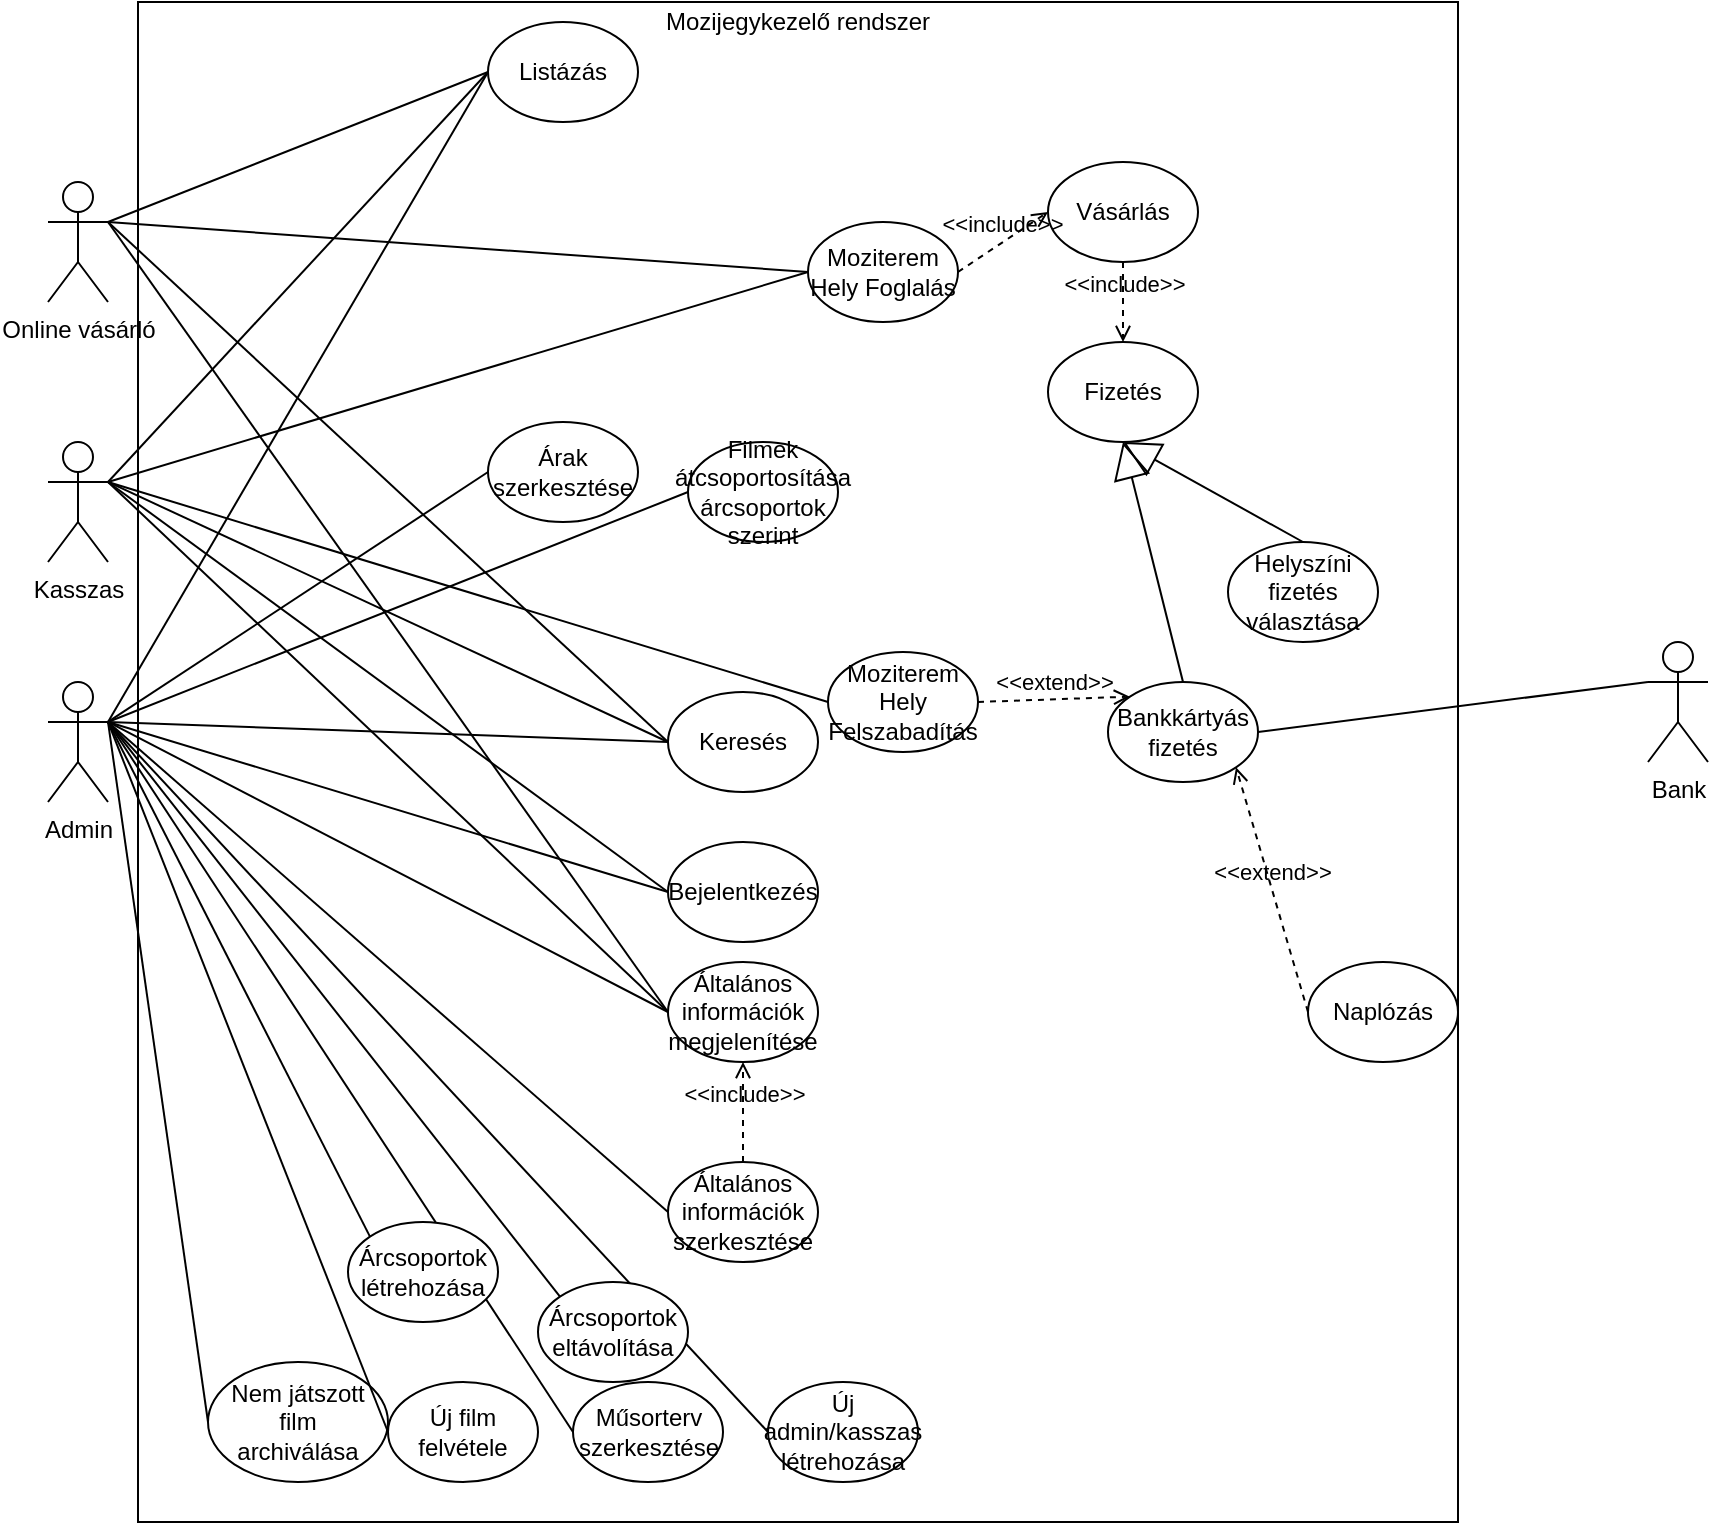 <mxfile version="15.3.5" type="device"><diagram id="rboJmSmJMeDxQM9CQg18" name="Page-1"><mxGraphModel dx="1422" dy="914" grid="1" gridSize="10" guides="1" tooltips="1" connect="1" arrows="1" fold="1" page="1" pageScale="1" pageWidth="1654" pageHeight="1169" math="0" shadow="0"><root><mxCell id="0"/><mxCell id="1" parent="0"/><mxCell id="3iLMjorUIcc9xD2VWuqj-77" value="" style="rounded=0;whiteSpace=wrap;html=1;fillColor=none;" parent="1" vertex="1"><mxGeometry x="145" y="80" width="660" height="760" as="geometry"/></mxCell><mxCell id="3iLMjorUIcc9xD2VWuqj-1" value="Online vásárló" style="shape=umlActor;verticalLabelPosition=bottom;verticalAlign=top;html=1;outlineConnect=0;" parent="1" vertex="1"><mxGeometry x="100" y="170" width="30" height="60" as="geometry"/></mxCell><mxCell id="3iLMjorUIcc9xD2VWuqj-4" value="Kasszas" style="shape=umlActor;verticalLabelPosition=bottom;verticalAlign=top;html=1;outlineConnect=0;" parent="1" vertex="1"><mxGeometry x="100" y="300" width="30" height="60" as="geometry"/></mxCell><mxCell id="3iLMjorUIcc9xD2VWuqj-5" value="Admin" style="shape=umlActor;verticalLabelPosition=bottom;verticalAlign=top;html=1;outlineConnect=0;" parent="1" vertex="1"><mxGeometry x="100" y="420" width="30" height="60" as="geometry"/></mxCell><mxCell id="3iLMjorUIcc9xD2VWuqj-6" value="Bank" style="shape=umlActor;verticalLabelPosition=bottom;verticalAlign=top;html=1;outlineConnect=0;" parent="1" vertex="1"><mxGeometry x="900" y="400" width="30" height="60" as="geometry"/></mxCell><mxCell id="3iLMjorUIcc9xD2VWuqj-7" value="Listázás" style="ellipse;whiteSpace=wrap;html=1;" parent="1" vertex="1"><mxGeometry x="320" y="90" width="75" height="50" as="geometry"/></mxCell><mxCell id="3iLMjorUIcc9xD2VWuqj-8" value="Vásárlás" style="ellipse;whiteSpace=wrap;html=1;" parent="1" vertex="1"><mxGeometry x="600" y="160" width="75" height="50" as="geometry"/></mxCell><mxCell id="3iLMjorUIcc9xD2VWuqj-9" value="Keresés" style="ellipse;whiteSpace=wrap;html=1;" parent="1" vertex="1"><mxGeometry x="410" y="425" width="75" height="50" as="geometry"/></mxCell><mxCell id="3iLMjorUIcc9xD2VWuqj-11" value="Új film felvétele" style="ellipse;whiteSpace=wrap;html=1;" parent="1" vertex="1"><mxGeometry x="270" y="770" width="75" height="50" as="geometry"/></mxCell><mxCell id="3iLMjorUIcc9xD2VWuqj-12" value="Műsorterv szerkesztése" style="ellipse;whiteSpace=wrap;html=1;" parent="1" vertex="1"><mxGeometry x="362.5" y="770" width="75" height="50" as="geometry"/></mxCell><mxCell id="3iLMjorUIcc9xD2VWuqj-14" value="Bankkártyás fizetés" style="ellipse;whiteSpace=wrap;html=1;" parent="1" vertex="1"><mxGeometry x="630" y="420" width="75" height="50" as="geometry"/></mxCell><mxCell id="3iLMjorUIcc9xD2VWuqj-15" value="Helyszíni fizetés választása" style="ellipse;whiteSpace=wrap;html=1;" parent="1" vertex="1"><mxGeometry x="690" y="350" width="75" height="50" as="geometry"/></mxCell><mxCell id="3iLMjorUIcc9xD2VWuqj-17" value="Naplózás" style="ellipse;whiteSpace=wrap;html=1;" parent="1" vertex="1"><mxGeometry x="730" y="560" width="75" height="50" as="geometry"/></mxCell><mxCell id="3iLMjorUIcc9xD2VWuqj-19" value="Fizetés" style="ellipse;whiteSpace=wrap;html=1;" parent="1" vertex="1"><mxGeometry x="600" y="250" width="75" height="50" as="geometry"/></mxCell><mxCell id="3iLMjorUIcc9xD2VWuqj-28" value="Nem játszott film &lt;br&gt;archiválása" style="ellipse;whiteSpace=wrap;html=1;" parent="1" vertex="1"><mxGeometry x="180" y="760" width="90" height="60" as="geometry"/></mxCell><mxCell id="3iLMjorUIcc9xD2VWuqj-31" value="Árak szerkesztése" style="ellipse;whiteSpace=wrap;html=1;" parent="1" vertex="1"><mxGeometry x="320" y="290" width="75" height="50" as="geometry"/></mxCell><mxCell id="3iLMjorUIcc9xD2VWuqj-33" value="Moziterem Hely Felszabadítás" style="ellipse;whiteSpace=wrap;html=1;" parent="1" vertex="1"><mxGeometry x="490" y="405" width="75" height="50" as="geometry"/></mxCell><mxCell id="3iLMjorUIcc9xD2VWuqj-34" value="" style="endArrow=none;html=1;exitX=1;exitY=0.333;exitDx=0;exitDy=0;exitPerimeter=0;entryX=0;entryY=0.5;entryDx=0;entryDy=0;" parent="1" source="3iLMjorUIcc9xD2VWuqj-1" target="3iLMjorUIcc9xD2VWuqj-7" edge="1"><mxGeometry width="50" height="50" relative="1" as="geometry"><mxPoint x="400" y="390" as="sourcePoint"/><mxPoint x="450" y="340" as="targetPoint"/></mxGeometry></mxCell><mxCell id="3iLMjorUIcc9xD2VWuqj-35" value="" style="endArrow=none;html=1;exitX=1;exitY=0.333;exitDx=0;exitDy=0;exitPerimeter=0;entryX=0;entryY=0.5;entryDx=0;entryDy=0;" parent="1" source="3iLMjorUIcc9xD2VWuqj-4" target="3iLMjorUIcc9xD2VWuqj-7" edge="1"><mxGeometry width="50" height="50" relative="1" as="geometry"><mxPoint x="140" y="200" as="sourcePoint"/><mxPoint x="280" y="195" as="targetPoint"/></mxGeometry></mxCell><mxCell id="3iLMjorUIcc9xD2VWuqj-36" value="" style="endArrow=none;html=1;exitX=1;exitY=0.333;exitDx=0;exitDy=0;exitPerimeter=0;entryX=0;entryY=0.5;entryDx=0;entryDy=0;" parent="1" source="3iLMjorUIcc9xD2VWuqj-5" target="3iLMjorUIcc9xD2VWuqj-7" edge="1"><mxGeometry width="50" height="50" relative="1" as="geometry"><mxPoint x="140" y="330" as="sourcePoint"/><mxPoint x="270" y="190" as="targetPoint"/></mxGeometry></mxCell><mxCell id="3iLMjorUIcc9xD2VWuqj-37" value="" style="endArrow=none;html=1;exitX=1;exitY=0.333;exitDx=0;exitDy=0;exitPerimeter=0;entryX=0;entryY=0.5;entryDx=0;entryDy=0;" parent="1" source="3iLMjorUIcc9xD2VWuqj-1" target="3iLMjorUIcc9xD2VWuqj-9" edge="1"><mxGeometry width="50" height="50" relative="1" as="geometry"><mxPoint x="140" y="450" as="sourcePoint"/><mxPoint x="280" y="200" as="targetPoint"/></mxGeometry></mxCell><mxCell id="3iLMjorUIcc9xD2VWuqj-38" value="" style="endArrow=none;html=1;entryX=0;entryY=0.5;entryDx=0;entryDy=0;exitX=1;exitY=0.333;exitDx=0;exitDy=0;exitPerimeter=0;" parent="1" source="3iLMjorUIcc9xD2VWuqj-4" target="3iLMjorUIcc9xD2VWuqj-9" edge="1"><mxGeometry width="50" height="50" relative="1" as="geometry"><mxPoint x="220" y="390" as="sourcePoint"/><mxPoint x="280" y="295" as="targetPoint"/></mxGeometry></mxCell><mxCell id="3iLMjorUIcc9xD2VWuqj-39" value="" style="endArrow=none;html=1;entryX=0;entryY=0.5;entryDx=0;entryDy=0;exitX=1;exitY=0.333;exitDx=0;exitDy=0;exitPerimeter=0;" parent="1" source="3iLMjorUIcc9xD2VWuqj-5" target="3iLMjorUIcc9xD2VWuqj-9" edge="1"><mxGeometry width="50" height="50" relative="1" as="geometry"><mxPoint x="140" y="330" as="sourcePoint"/><mxPoint x="280" y="295" as="targetPoint"/></mxGeometry></mxCell><mxCell id="3iLMjorUIcc9xD2VWuqj-40" value="" style="endArrow=none;html=1;entryX=0;entryY=0.5;entryDx=0;entryDy=0;exitX=1;exitY=0.333;exitDx=0;exitDy=0;exitPerimeter=0;" parent="1" source="3iLMjorUIcc9xD2VWuqj-5" target="3iLMjorUIcc9xD2VWuqj-11" edge="1"><mxGeometry width="50" height="50" relative="1" as="geometry"><mxPoint x="140" y="450" as="sourcePoint"/><mxPoint x="280" y="295" as="targetPoint"/></mxGeometry></mxCell><mxCell id="3iLMjorUIcc9xD2VWuqj-41" value="" style="endArrow=none;html=1;entryX=0;entryY=0.5;entryDx=0;entryDy=0;exitX=1;exitY=0.333;exitDx=0;exitDy=0;exitPerimeter=0;" parent="1" source="3iLMjorUIcc9xD2VWuqj-5" target="3iLMjorUIcc9xD2VWuqj-12" edge="1"><mxGeometry width="50" height="50" relative="1" as="geometry"><mxPoint x="140" y="450" as="sourcePoint"/><mxPoint x="200" y="595" as="targetPoint"/></mxGeometry></mxCell><mxCell id="3iLMjorUIcc9xD2VWuqj-42" value="" style="endArrow=none;html=1;exitX=1;exitY=0.333;exitDx=0;exitDy=0;exitPerimeter=0;entryX=0;entryY=0.5;entryDx=0;entryDy=0;" parent="1" source="3iLMjorUIcc9xD2VWuqj-5" target="3iLMjorUIcc9xD2VWuqj-28" edge="1"><mxGeometry width="50" height="50" relative="1" as="geometry"><mxPoint x="400" y="390" as="sourcePoint"/><mxPoint x="450" y="340" as="targetPoint"/></mxGeometry></mxCell><mxCell id="3iLMjorUIcc9xD2VWuqj-43" value="" style="endArrow=none;html=1;exitX=1;exitY=0.333;exitDx=0;exitDy=0;exitPerimeter=0;entryX=0;entryY=0.5;entryDx=0;entryDy=0;" parent="1" source="3iLMjorUIcc9xD2VWuqj-5" target="3iLMjorUIcc9xD2VWuqj-31" edge="1"><mxGeometry width="50" height="50" relative="1" as="geometry"><mxPoint x="140" y="450" as="sourcePoint"/><mxPoint x="250" y="440" as="targetPoint"/></mxGeometry></mxCell><mxCell id="3iLMjorUIcc9xD2VWuqj-45" value="&amp;lt;&amp;lt;extend&amp;gt;&amp;gt;" style="html=1;verticalAlign=bottom;labelBackgroundColor=none;endArrow=open;endFill=0;dashed=1;exitX=0;exitY=0.5;exitDx=0;exitDy=0;entryX=1;entryY=1;entryDx=0;entryDy=0;" parent="1" source="3iLMjorUIcc9xD2VWuqj-17" target="3iLMjorUIcc9xD2VWuqj-14" edge="1"><mxGeometry width="160" relative="1" as="geometry"><mxPoint x="789" y="185" as="sourcePoint"/><mxPoint x="874" y="175" as="targetPoint"/></mxGeometry></mxCell><mxCell id="3iLMjorUIcc9xD2VWuqj-46" value="&amp;lt;&amp;lt;include&amp;gt;&amp;gt;" style="html=1;verticalAlign=bottom;labelBackgroundColor=none;endArrow=open;endFill=0;dashed=1;exitX=0.5;exitY=1;exitDx=0;exitDy=0;entryX=0.5;entryY=0;entryDx=0;entryDy=0;" parent="1" source="3iLMjorUIcc9xD2VWuqj-8" target="3iLMjorUIcc9xD2VWuqj-19" edge="1"><mxGeometry width="160" relative="1" as="geometry"><mxPoint x="514" y="390" as="sourcePoint"/><mxPoint x="742" y="270" as="targetPoint"/></mxGeometry></mxCell><mxCell id="3iLMjorUIcc9xD2VWuqj-47" value="" style="endArrow=block;endSize=16;endFill=0;html=1;exitX=0.5;exitY=0;exitDx=0;exitDy=0;entryX=0.5;entryY=1;entryDx=0;entryDy=0;" parent="1" source="3iLMjorUIcc9xD2VWuqj-14" target="3iLMjorUIcc9xD2VWuqj-19" edge="1"><mxGeometry width="160" relative="1" as="geometry"><mxPoint x="514" y="390" as="sourcePoint"/><mxPoint x="674" y="390" as="targetPoint"/></mxGeometry></mxCell><mxCell id="3iLMjorUIcc9xD2VWuqj-48" value="" style="endArrow=block;endSize=16;endFill=0;html=1;exitX=0.5;exitY=0;exitDx=0;exitDy=0;entryX=0.5;entryY=1;entryDx=0;entryDy=0;" parent="1" source="3iLMjorUIcc9xD2VWuqj-15" target="3iLMjorUIcc9xD2VWuqj-19" edge="1"><mxGeometry width="160" relative="1" as="geometry"><mxPoint x="861.5" y="440" as="sourcePoint"/><mxPoint x="751.5" y="320" as="targetPoint"/></mxGeometry></mxCell><mxCell id="3iLMjorUIcc9xD2VWuqj-50" value="" style="endArrow=none;html=1;entryX=0;entryY=0.333;entryDx=0;entryDy=0;exitX=1;exitY=0.5;exitDx=0;exitDy=0;entryPerimeter=0;" parent="1" source="3iLMjorUIcc9xD2VWuqj-14" target="3iLMjorUIcc9xD2VWuqj-6" edge="1"><mxGeometry width="50" height="50" relative="1" as="geometry"><mxPoint x="140" y="450" as="sourcePoint"/><mxPoint x="272.5" y="395" as="targetPoint"/></mxGeometry></mxCell><mxCell id="3iLMjorUIcc9xD2VWuqj-58" value="Bejelentkezés" style="ellipse;whiteSpace=wrap;html=1;" parent="1" vertex="1"><mxGeometry x="410" y="500" width="75" height="50" as="geometry"/></mxCell><mxCell id="3iLMjorUIcc9xD2VWuqj-59" value="" style="endArrow=none;html=1;entryX=0;entryY=0.5;entryDx=0;entryDy=0;exitX=1;exitY=0.333;exitDx=0;exitDy=0;exitPerimeter=0;" parent="1" source="3iLMjorUIcc9xD2VWuqj-5" target="3iLMjorUIcc9xD2VWuqj-58" edge="1"><mxGeometry width="50" height="50" relative="1" as="geometry"><mxPoint x="140" y="450" as="sourcePoint"/><mxPoint x="280" y="405" as="targetPoint"/></mxGeometry></mxCell><mxCell id="3iLMjorUIcc9xD2VWuqj-60" value="" style="endArrow=none;html=1;entryX=0;entryY=0.5;entryDx=0;entryDy=0;exitX=1;exitY=0.333;exitDx=0;exitDy=0;exitPerimeter=0;" parent="1" source="3iLMjorUIcc9xD2VWuqj-4" target="3iLMjorUIcc9xD2VWuqj-58" edge="1"><mxGeometry width="50" height="50" relative="1" as="geometry"><mxPoint x="140" y="450" as="sourcePoint"/><mxPoint x="272.5" y="460" as="targetPoint"/></mxGeometry></mxCell><mxCell id="3iLMjorUIcc9xD2VWuqj-61" value="Új admin/kasszas létrehozása" style="ellipse;whiteSpace=wrap;html=1;" parent="1" vertex="1"><mxGeometry x="460" y="770" width="75" height="50" as="geometry"/></mxCell><mxCell id="3iLMjorUIcc9xD2VWuqj-62" value="" style="endArrow=none;html=1;exitX=1;exitY=0.333;exitDx=0;exitDy=0;exitPerimeter=0;entryX=0;entryY=0.5;entryDx=0;entryDy=0;" parent="1" source="3iLMjorUIcc9xD2VWuqj-5" target="3iLMjorUIcc9xD2VWuqj-61" edge="1"><mxGeometry width="50" height="50" relative="1" as="geometry"><mxPoint x="140" y="450" as="sourcePoint"/><mxPoint x="257.5" y="720" as="targetPoint"/></mxGeometry></mxCell><mxCell id="3iLMjorUIcc9xD2VWuqj-66" value="" style="endArrow=none;html=1;entryX=0;entryY=0.5;entryDx=0;entryDy=0;" parent="1" target="3iLMjorUIcc9xD2VWuqj-33" edge="1"><mxGeometry width="50" height="50" relative="1" as="geometry"><mxPoint x="130" y="320" as="sourcePoint"/><mxPoint x="290" y="345" as="targetPoint"/></mxGeometry></mxCell><mxCell id="3iLMjorUIcc9xD2VWuqj-68" value="Filmek átcsoportosítása árcsoportok szerint" style="ellipse;whiteSpace=wrap;html=1;" parent="1" vertex="1"><mxGeometry x="420" y="300" width="75" height="50" as="geometry"/></mxCell><mxCell id="3iLMjorUIcc9xD2VWuqj-70" value="Moziterem Hely Foglalás" style="ellipse;whiteSpace=wrap;html=1;" parent="1" vertex="1"><mxGeometry x="480" y="190" width="75" height="50" as="geometry"/></mxCell><mxCell id="3iLMjorUIcc9xD2VWuqj-75" value="" style="endArrow=none;html=1;entryX=0;entryY=0.5;entryDx=0;entryDy=0;exitX=1;exitY=0.333;exitDx=0;exitDy=0;exitPerimeter=0;" parent="1" source="3iLMjorUIcc9xD2VWuqj-4" target="3iLMjorUIcc9xD2VWuqj-70" edge="1"><mxGeometry width="50" height="50" relative="1" as="geometry"><mxPoint x="140" y="330" as="sourcePoint"/><mxPoint x="430" y="365" as="targetPoint"/></mxGeometry></mxCell><mxCell id="3iLMjorUIcc9xD2VWuqj-78" value="Mozijegykezelő rendszer" style="text;html=1;strokeColor=none;fillColor=none;align=center;verticalAlign=middle;whiteSpace=wrap;rounded=0;" parent="1" vertex="1"><mxGeometry x="320" y="80" width="310" height="20" as="geometry"/></mxCell><mxCell id="3iLMjorUIcc9xD2VWuqj-79" value="" style="endArrow=none;html=1;entryX=0;entryY=0.5;entryDx=0;entryDy=0;exitX=1;exitY=0.333;exitDx=0;exitDy=0;exitPerimeter=0;" parent="1" source="3iLMjorUIcc9xD2VWuqj-1" target="3iLMjorUIcc9xD2VWuqj-70" edge="1"><mxGeometry width="50" height="50" relative="1" as="geometry"><mxPoint x="140" y="330" as="sourcePoint"/><mxPoint x="450" y="215" as="targetPoint"/></mxGeometry></mxCell><mxCell id="3iLMjorUIcc9xD2VWuqj-80" value="&amp;lt;&amp;lt;include&amp;gt;&amp;gt;" style="html=1;verticalAlign=bottom;labelBackgroundColor=none;endArrow=open;endFill=0;dashed=1;exitX=1;exitY=0.5;exitDx=0;exitDy=0;entryX=0;entryY=0.5;entryDx=0;entryDy=0;" parent="1" source="3iLMjorUIcc9xD2VWuqj-70" target="3iLMjorUIcc9xD2VWuqj-8" edge="1"><mxGeometry width="160" relative="1" as="geometry"><mxPoint x="647.5" y="220" as="sourcePoint"/><mxPoint x="647.5" y="260" as="targetPoint"/></mxGeometry></mxCell><mxCell id="3iLMjorUIcc9xD2VWuqj-81" value="&amp;lt;&amp;lt;extend&amp;gt;&amp;gt;" style="html=1;verticalAlign=bottom;labelBackgroundColor=none;endArrow=open;endFill=0;dashed=1;entryX=0;entryY=0;entryDx=0;entryDy=0;exitX=1;exitY=0.5;exitDx=0;exitDy=0;" parent="1" source="3iLMjorUIcc9xD2VWuqj-33" target="3iLMjorUIcc9xD2VWuqj-14" edge="1"><mxGeometry width="160" relative="1" as="geometry"><mxPoint x="740" y="285" as="sourcePoint"/><mxPoint x="685" y="195" as="targetPoint"/></mxGeometry></mxCell><mxCell id="kLbijJiRWrUi_a62_zRo-1" value="Általános információk szerkesztése" style="ellipse;whiteSpace=wrap;html=1;" vertex="1" parent="1"><mxGeometry x="410" y="660" width="75" height="50" as="geometry"/></mxCell><mxCell id="kLbijJiRWrUi_a62_zRo-2" value="" style="endArrow=none;html=1;exitX=1;exitY=0.333;exitDx=0;exitDy=0;exitPerimeter=0;entryX=0;entryY=0.5;entryDx=0;entryDy=0;" edge="1" parent="1" source="3iLMjorUIcc9xD2VWuqj-5" target="kLbijJiRWrUi_a62_zRo-1"><mxGeometry width="50" height="50" relative="1" as="geometry"><mxPoint x="140" y="450" as="sourcePoint"/><mxPoint x="330" y="460" as="targetPoint"/></mxGeometry></mxCell><mxCell id="kLbijJiRWrUi_a62_zRo-4" value="Általános információk megjelenítése" style="ellipse;whiteSpace=wrap;html=1;" vertex="1" parent="1"><mxGeometry x="410" y="560" width="75" height="50" as="geometry"/></mxCell><mxCell id="kLbijJiRWrUi_a62_zRo-5" value="" style="endArrow=none;html=1;exitX=1;exitY=0.333;exitDx=0;exitDy=0;exitPerimeter=0;entryX=0;entryY=0.5;entryDx=0;entryDy=0;" edge="1" parent="1" source="3iLMjorUIcc9xD2VWuqj-1" target="kLbijJiRWrUi_a62_zRo-4"><mxGeometry width="50" height="50" relative="1" as="geometry"><mxPoint x="140" y="200" as="sourcePoint"/><mxPoint x="330" y="185" as="targetPoint"/></mxGeometry></mxCell><mxCell id="kLbijJiRWrUi_a62_zRo-6" value="" style="endArrow=none;html=1;exitX=1;exitY=0.333;exitDx=0;exitDy=0;exitPerimeter=0;entryX=0;entryY=0.5;entryDx=0;entryDy=0;" edge="1" parent="1" source="3iLMjorUIcc9xD2VWuqj-4" target="kLbijJiRWrUi_a62_zRo-4"><mxGeometry width="50" height="50" relative="1" as="geometry"><mxPoint x="140" y="200" as="sourcePoint"/><mxPoint x="330" y="115" as="targetPoint"/></mxGeometry></mxCell><mxCell id="kLbijJiRWrUi_a62_zRo-7" value="" style="endArrow=none;html=1;exitX=1;exitY=0.333;exitDx=0;exitDy=0;exitPerimeter=0;entryX=0;entryY=0.5;entryDx=0;entryDy=0;" edge="1" parent="1" source="3iLMjorUIcc9xD2VWuqj-5" target="kLbijJiRWrUi_a62_zRo-4"><mxGeometry width="50" height="50" relative="1" as="geometry"><mxPoint x="140" y="330" as="sourcePoint"/><mxPoint x="330" y="115" as="targetPoint"/></mxGeometry></mxCell><mxCell id="kLbijJiRWrUi_a62_zRo-8" value="" style="endArrow=none;html=1;entryX=0;entryY=0.5;entryDx=0;entryDy=0;exitX=1;exitY=0.333;exitDx=0;exitDy=0;exitPerimeter=0;" edge="1" parent="1" source="3iLMjorUIcc9xD2VWuqj-5" target="3iLMjorUIcc9xD2VWuqj-68"><mxGeometry width="50" height="50" relative="1" as="geometry"><mxPoint x="140" y="450" as="sourcePoint"/><mxPoint x="330" y="485" as="targetPoint"/></mxGeometry></mxCell><mxCell id="kLbijJiRWrUi_a62_zRo-9" value="&amp;lt;&amp;lt;include&amp;gt;&amp;gt;" style="html=1;verticalAlign=bottom;labelBackgroundColor=none;endArrow=open;endFill=0;dashed=1;exitX=0.5;exitY=0;exitDx=0;exitDy=0;entryX=0.5;entryY=1;entryDx=0;entryDy=0;" edge="1" parent="1" source="kLbijJiRWrUi_a62_zRo-1" target="kLbijJiRWrUi_a62_zRo-4"><mxGeometry width="160" relative="1" as="geometry"><mxPoint x="565" y="225" as="sourcePoint"/><mxPoint x="610" y="195" as="targetPoint"/></mxGeometry></mxCell><mxCell id="kLbijJiRWrUi_a62_zRo-13" value="Árcsoportok létrehozása" style="ellipse;whiteSpace=wrap;html=1;" vertex="1" parent="1"><mxGeometry x="250" y="690" width="75" height="50" as="geometry"/></mxCell><mxCell id="kLbijJiRWrUi_a62_zRo-14" value="" style="endArrow=none;html=1;entryX=0;entryY=0;entryDx=0;entryDy=0;exitX=1;exitY=0.333;exitDx=0;exitDy=0;exitPerimeter=0;" edge="1" parent="1" source="3iLMjorUIcc9xD2VWuqj-5" target="kLbijJiRWrUi_a62_zRo-13"><mxGeometry width="50" height="50" relative="1" as="geometry"><mxPoint x="140" y="450" as="sourcePoint"/><mxPoint x="372.5" y="805" as="targetPoint"/></mxGeometry></mxCell><mxCell id="kLbijJiRWrUi_a62_zRo-15" value="Árcsoportok eltávolítása" style="ellipse;whiteSpace=wrap;html=1;" vertex="1" parent="1"><mxGeometry x="345" y="720" width="75" height="50" as="geometry"/></mxCell><mxCell id="kLbijJiRWrUi_a62_zRo-16" value="" style="endArrow=none;html=1;entryX=0;entryY=0;entryDx=0;entryDy=0;exitX=1;exitY=0.333;exitDx=0;exitDy=0;exitPerimeter=0;" edge="1" parent="1" source="3iLMjorUIcc9xD2VWuqj-5" target="kLbijJiRWrUi_a62_zRo-15"><mxGeometry width="50" height="50" relative="1" as="geometry"><mxPoint x="140" y="450" as="sourcePoint"/><mxPoint x="271.162" y="707.204" as="targetPoint"/></mxGeometry></mxCell></root></mxGraphModel></diagram></mxfile>
